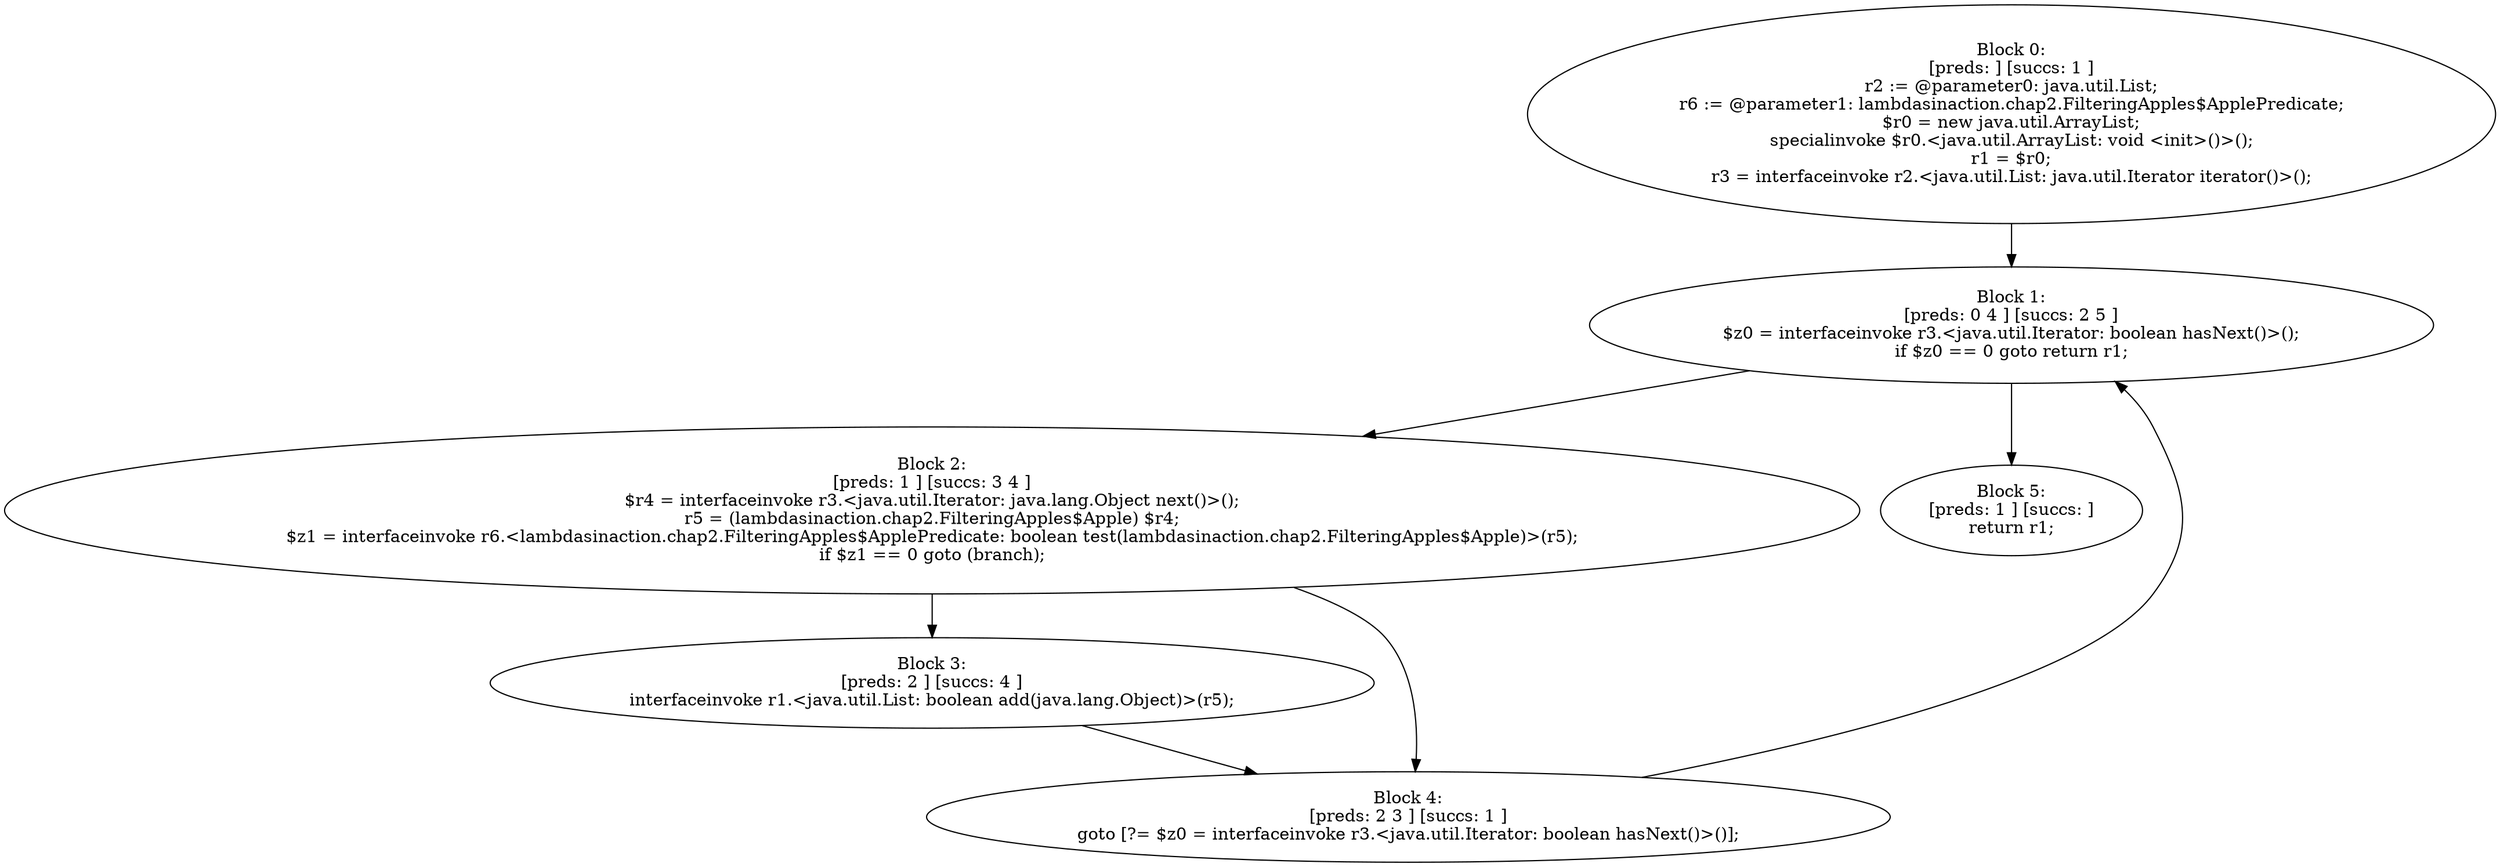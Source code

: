 digraph "unitGraph" {
    "Block 0:
[preds: ] [succs: 1 ]
r2 := @parameter0: java.util.List;
r6 := @parameter1: lambdasinaction.chap2.FilteringApples$ApplePredicate;
$r0 = new java.util.ArrayList;
specialinvoke $r0.<java.util.ArrayList: void <init>()>();
r1 = $r0;
r3 = interfaceinvoke r2.<java.util.List: java.util.Iterator iterator()>();
"
    "Block 1:
[preds: 0 4 ] [succs: 2 5 ]
$z0 = interfaceinvoke r3.<java.util.Iterator: boolean hasNext()>();
if $z0 == 0 goto return r1;
"
    "Block 2:
[preds: 1 ] [succs: 3 4 ]
$r4 = interfaceinvoke r3.<java.util.Iterator: java.lang.Object next()>();
r5 = (lambdasinaction.chap2.FilteringApples$Apple) $r4;
$z1 = interfaceinvoke r6.<lambdasinaction.chap2.FilteringApples$ApplePredicate: boolean test(lambdasinaction.chap2.FilteringApples$Apple)>(r5);
if $z1 == 0 goto (branch);
"
    "Block 3:
[preds: 2 ] [succs: 4 ]
interfaceinvoke r1.<java.util.List: boolean add(java.lang.Object)>(r5);
"
    "Block 4:
[preds: 2 3 ] [succs: 1 ]
goto [?= $z0 = interfaceinvoke r3.<java.util.Iterator: boolean hasNext()>()];
"
    "Block 5:
[preds: 1 ] [succs: ]
return r1;
"
    "Block 0:
[preds: ] [succs: 1 ]
r2 := @parameter0: java.util.List;
r6 := @parameter1: lambdasinaction.chap2.FilteringApples$ApplePredicate;
$r0 = new java.util.ArrayList;
specialinvoke $r0.<java.util.ArrayList: void <init>()>();
r1 = $r0;
r3 = interfaceinvoke r2.<java.util.List: java.util.Iterator iterator()>();
"->"Block 1:
[preds: 0 4 ] [succs: 2 5 ]
$z0 = interfaceinvoke r3.<java.util.Iterator: boolean hasNext()>();
if $z0 == 0 goto return r1;
";
    "Block 1:
[preds: 0 4 ] [succs: 2 5 ]
$z0 = interfaceinvoke r3.<java.util.Iterator: boolean hasNext()>();
if $z0 == 0 goto return r1;
"->"Block 2:
[preds: 1 ] [succs: 3 4 ]
$r4 = interfaceinvoke r3.<java.util.Iterator: java.lang.Object next()>();
r5 = (lambdasinaction.chap2.FilteringApples$Apple) $r4;
$z1 = interfaceinvoke r6.<lambdasinaction.chap2.FilteringApples$ApplePredicate: boolean test(lambdasinaction.chap2.FilteringApples$Apple)>(r5);
if $z1 == 0 goto (branch);
";
    "Block 1:
[preds: 0 4 ] [succs: 2 5 ]
$z0 = interfaceinvoke r3.<java.util.Iterator: boolean hasNext()>();
if $z0 == 0 goto return r1;
"->"Block 5:
[preds: 1 ] [succs: ]
return r1;
";
    "Block 2:
[preds: 1 ] [succs: 3 4 ]
$r4 = interfaceinvoke r3.<java.util.Iterator: java.lang.Object next()>();
r5 = (lambdasinaction.chap2.FilteringApples$Apple) $r4;
$z1 = interfaceinvoke r6.<lambdasinaction.chap2.FilteringApples$ApplePredicate: boolean test(lambdasinaction.chap2.FilteringApples$Apple)>(r5);
if $z1 == 0 goto (branch);
"->"Block 3:
[preds: 2 ] [succs: 4 ]
interfaceinvoke r1.<java.util.List: boolean add(java.lang.Object)>(r5);
";
    "Block 2:
[preds: 1 ] [succs: 3 4 ]
$r4 = interfaceinvoke r3.<java.util.Iterator: java.lang.Object next()>();
r5 = (lambdasinaction.chap2.FilteringApples$Apple) $r4;
$z1 = interfaceinvoke r6.<lambdasinaction.chap2.FilteringApples$ApplePredicate: boolean test(lambdasinaction.chap2.FilteringApples$Apple)>(r5);
if $z1 == 0 goto (branch);
"->"Block 4:
[preds: 2 3 ] [succs: 1 ]
goto [?= $z0 = interfaceinvoke r3.<java.util.Iterator: boolean hasNext()>()];
";
    "Block 3:
[preds: 2 ] [succs: 4 ]
interfaceinvoke r1.<java.util.List: boolean add(java.lang.Object)>(r5);
"->"Block 4:
[preds: 2 3 ] [succs: 1 ]
goto [?= $z0 = interfaceinvoke r3.<java.util.Iterator: boolean hasNext()>()];
";
    "Block 4:
[preds: 2 3 ] [succs: 1 ]
goto [?= $z0 = interfaceinvoke r3.<java.util.Iterator: boolean hasNext()>()];
"->"Block 1:
[preds: 0 4 ] [succs: 2 5 ]
$z0 = interfaceinvoke r3.<java.util.Iterator: boolean hasNext()>();
if $z0 == 0 goto return r1;
";
}
